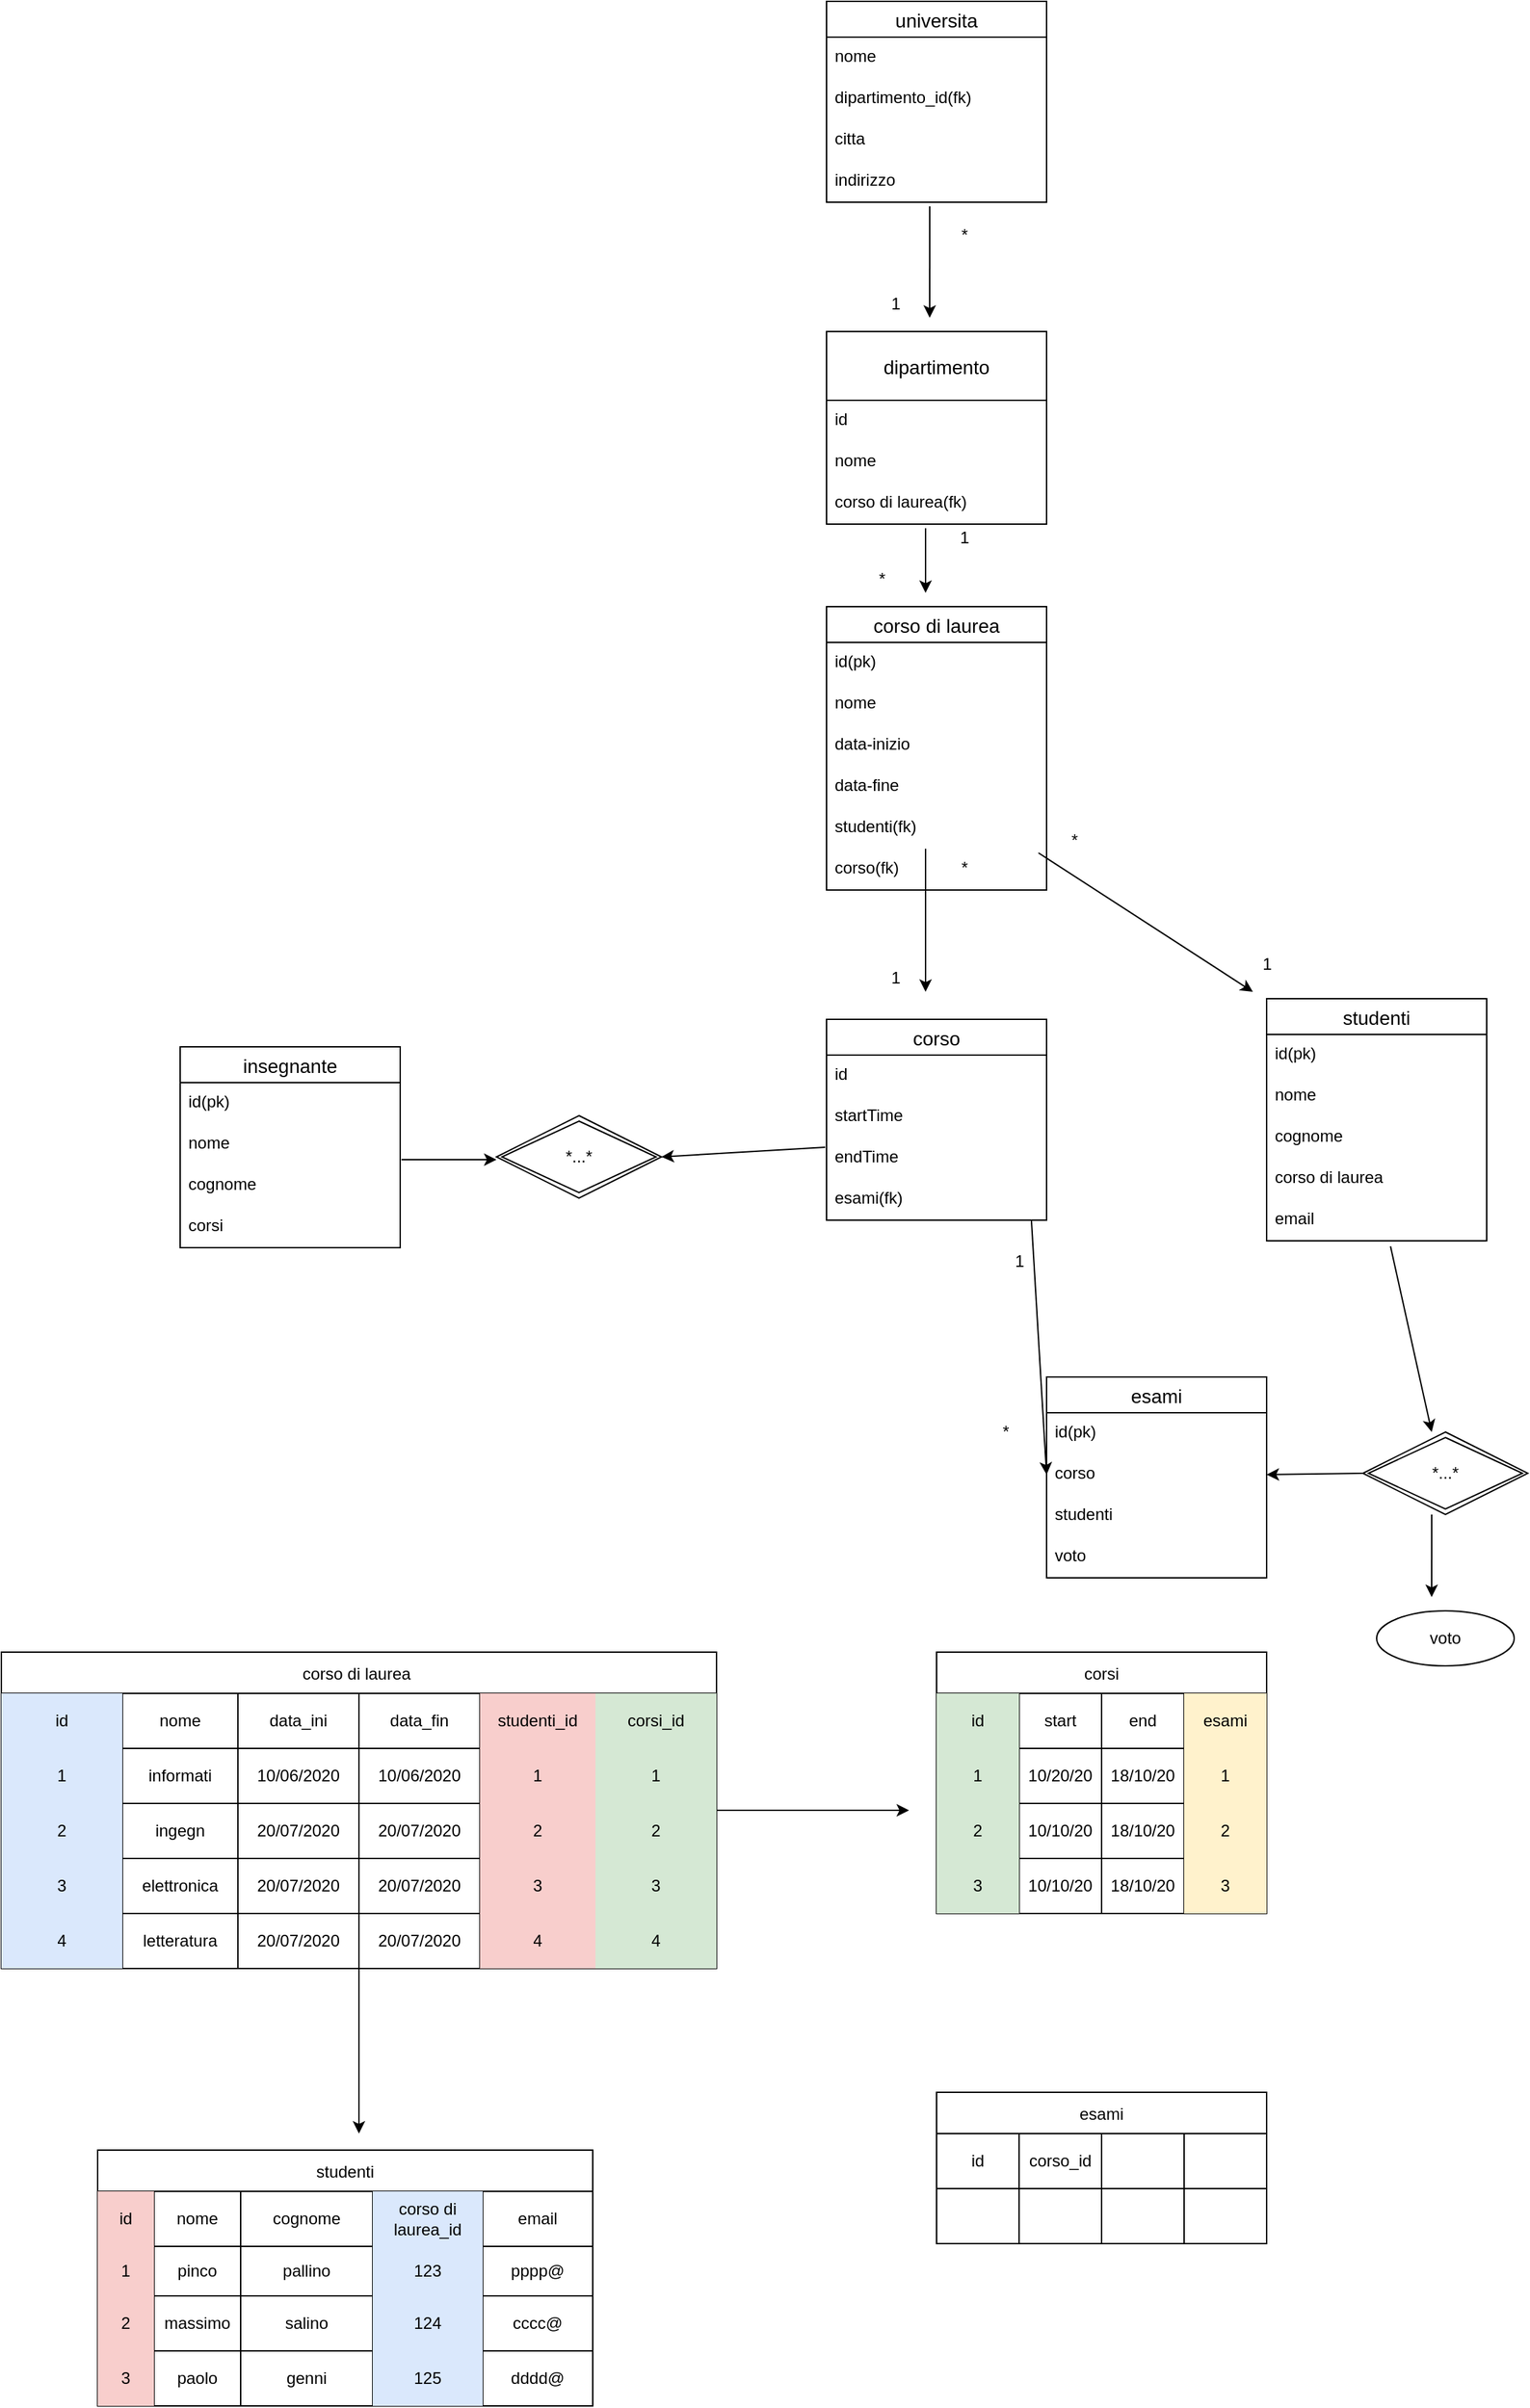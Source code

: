 <mxfile version="19.0.3" type="device"><diagram id="CYqaxF77_Xiwa9TCxhjf" name="Pagina-1"><mxGraphModel dx="2229" dy="1025" grid="1" gridSize="10" guides="1" tooltips="1" connect="1" arrows="1" fold="1" page="1" pageScale="1" pageWidth="827" pageHeight="1169" math="0" shadow="0"><root><mxCell id="0"/><mxCell id="1" parent="0"/><mxCell id="HbajMt1DkT6D75xecSu4-1" value="dipartimento" style="swimlane;fontStyle=0;childLayout=stackLayout;horizontal=1;startSize=50;horizontalStack=0;resizeParent=1;resizeParentMax=0;resizeLast=0;collapsible=1;marginBottom=0;align=center;fontSize=14;" parent="1" vertex="1"><mxGeometry x="320" y="280" width="160" height="140" as="geometry"/></mxCell><mxCell id="HbajMt1DkT6D75xecSu4-2" value="id" style="text;strokeColor=none;fillColor=none;spacingLeft=4;spacingRight=4;overflow=hidden;rotatable=0;points=[[0,0.5],[1,0.5]];portConstraint=eastwest;fontSize=12;" parent="HbajMt1DkT6D75xecSu4-1" vertex="1"><mxGeometry y="50" width="160" height="30" as="geometry"/></mxCell><mxCell id="HbajMt1DkT6D75xecSu4-3" value="nome" style="text;strokeColor=none;fillColor=none;spacingLeft=4;spacingRight=4;overflow=hidden;rotatable=0;points=[[0,0.5],[1,0.5]];portConstraint=eastwest;fontSize=12;" parent="HbajMt1DkT6D75xecSu4-1" vertex="1"><mxGeometry y="80" width="160" height="30" as="geometry"/></mxCell><mxCell id="HbajMt1DkT6D75xecSu4-4" value="corso di laurea(fk)" style="text;strokeColor=none;fillColor=none;spacingLeft=4;spacingRight=4;overflow=hidden;rotatable=0;points=[[0,0.5],[1,0.5]];portConstraint=eastwest;fontSize=12;" parent="HbajMt1DkT6D75xecSu4-1" vertex="1"><mxGeometry y="110" width="160" height="30" as="geometry"/></mxCell><mxCell id="HbajMt1DkT6D75xecSu4-5" value="corso di laurea" style="swimlane;fontStyle=0;childLayout=stackLayout;horizontal=1;startSize=26;horizontalStack=0;resizeParent=1;resizeParentMax=0;resizeLast=0;collapsible=1;marginBottom=0;align=center;fontSize=14;" parent="1" vertex="1"><mxGeometry x="320" y="480" width="160" height="206" as="geometry"/></mxCell><mxCell id="HbajMt1DkT6D75xecSu4-6" value="id(pk)" style="text;strokeColor=none;fillColor=none;spacingLeft=4;spacingRight=4;overflow=hidden;rotatable=0;points=[[0,0.5],[1,0.5]];portConstraint=eastwest;fontSize=12;" parent="HbajMt1DkT6D75xecSu4-5" vertex="1"><mxGeometry y="26" width="160" height="30" as="geometry"/></mxCell><mxCell id="HbajMt1DkT6D75xecSu4-7" value="nome" style="text;strokeColor=none;fillColor=none;spacingLeft=4;spacingRight=4;overflow=hidden;rotatable=0;points=[[0,0.5],[1,0.5]];portConstraint=eastwest;fontSize=12;" parent="HbajMt1DkT6D75xecSu4-5" vertex="1"><mxGeometry y="56" width="160" height="30" as="geometry"/></mxCell><mxCell id="HbajMt1DkT6D75xecSu4-8" value="data-inizio" style="text;strokeColor=none;fillColor=none;spacingLeft=4;spacingRight=4;overflow=hidden;rotatable=0;points=[[0,0.5],[1,0.5]];portConstraint=eastwest;fontSize=12;" parent="HbajMt1DkT6D75xecSu4-5" vertex="1"><mxGeometry y="86" width="160" height="30" as="geometry"/></mxCell><mxCell id="HbajMt1DkT6D75xecSu4-37" value="data-fine" style="text;strokeColor=none;fillColor=none;spacingLeft=4;spacingRight=4;overflow=hidden;rotatable=0;points=[[0,0.5],[1,0.5]];portConstraint=eastwest;fontSize=12;" parent="HbajMt1DkT6D75xecSu4-5" vertex="1"><mxGeometry y="116" width="160" height="30" as="geometry"/></mxCell><mxCell id="HbajMt1DkT6D75xecSu4-54" value="studenti(fk)" style="text;strokeColor=none;fillColor=none;spacingLeft=4;spacingRight=4;overflow=hidden;rotatable=0;points=[[0,0.5],[1,0.5]];portConstraint=eastwest;fontSize=12;" parent="HbajMt1DkT6D75xecSu4-5" vertex="1"><mxGeometry y="146" width="160" height="30" as="geometry"/></mxCell><mxCell id="gTvb3Mklg7Wk4M2-8D5k-51" value="corso(fk)" style="text;strokeColor=none;fillColor=none;spacingLeft=4;spacingRight=4;overflow=hidden;rotatable=0;points=[[0,0.5],[1,0.5]];portConstraint=eastwest;fontSize=12;" vertex="1" parent="HbajMt1DkT6D75xecSu4-5"><mxGeometry y="176" width="160" height="30" as="geometry"/></mxCell><mxCell id="HbajMt1DkT6D75xecSu4-9" value="corso" style="swimlane;fontStyle=0;childLayout=stackLayout;horizontal=1;startSize=26;horizontalStack=0;resizeParent=1;resizeParentMax=0;resizeLast=0;collapsible=1;marginBottom=0;align=center;fontSize=14;" parent="1" vertex="1"><mxGeometry x="320" y="780" width="160" height="146" as="geometry"/></mxCell><mxCell id="HbajMt1DkT6D75xecSu4-10" value="id" style="text;strokeColor=none;fillColor=none;spacingLeft=4;spacingRight=4;overflow=hidden;rotatable=0;points=[[0,0.5],[1,0.5]];portConstraint=eastwest;fontSize=12;" parent="HbajMt1DkT6D75xecSu4-9" vertex="1"><mxGeometry y="26" width="160" height="30" as="geometry"/></mxCell><mxCell id="HbajMt1DkT6D75xecSu4-11" value="startTime" style="text;strokeColor=none;fillColor=none;spacingLeft=4;spacingRight=4;overflow=hidden;rotatable=0;points=[[0,0.5],[1,0.5]];portConstraint=eastwest;fontSize=12;" parent="HbajMt1DkT6D75xecSu4-9" vertex="1"><mxGeometry y="56" width="160" height="30" as="geometry"/></mxCell><mxCell id="HbajMt1DkT6D75xecSu4-12" value="endTime" style="text;strokeColor=none;fillColor=none;spacingLeft=4;spacingRight=4;overflow=hidden;rotatable=0;points=[[0,0.5],[1,0.5]];portConstraint=eastwest;fontSize=12;" parent="HbajMt1DkT6D75xecSu4-9" vertex="1"><mxGeometry y="86" width="160" height="30" as="geometry"/></mxCell><mxCell id="HbajMt1DkT6D75xecSu4-41" value="esami(fk)" style="text;strokeColor=none;fillColor=none;spacingLeft=4;spacingRight=4;overflow=hidden;rotatable=0;points=[[0,0.5],[1,0.5]];portConstraint=eastwest;fontSize=12;" parent="HbajMt1DkT6D75xecSu4-9" vertex="1"><mxGeometry y="116" width="160" height="30" as="geometry"/></mxCell><mxCell id="HbajMt1DkT6D75xecSu4-13" value="studenti" style="swimlane;fontStyle=0;childLayout=stackLayout;horizontal=1;startSize=26;horizontalStack=0;resizeParent=1;resizeParentMax=0;resizeLast=0;collapsible=1;marginBottom=0;align=center;fontSize=14;" parent="1" vertex="1"><mxGeometry x="640" y="765" width="160" height="176" as="geometry"/></mxCell><mxCell id="HbajMt1DkT6D75xecSu4-14" value="id(pk)" style="text;strokeColor=none;fillColor=none;spacingLeft=4;spacingRight=4;overflow=hidden;rotatable=0;points=[[0,0.5],[1,0.5]];portConstraint=eastwest;fontSize=12;" parent="HbajMt1DkT6D75xecSu4-13" vertex="1"><mxGeometry y="26" width="160" height="30" as="geometry"/></mxCell><mxCell id="HbajMt1DkT6D75xecSu4-15" value="nome" style="text;strokeColor=none;fillColor=none;spacingLeft=4;spacingRight=4;overflow=hidden;rotatable=0;points=[[0,0.5],[1,0.5]];portConstraint=eastwest;fontSize=12;" parent="HbajMt1DkT6D75xecSu4-13" vertex="1"><mxGeometry y="56" width="160" height="30" as="geometry"/></mxCell><mxCell id="HbajMt1DkT6D75xecSu4-16" value="cognome" style="text;strokeColor=none;fillColor=none;spacingLeft=4;spacingRight=4;overflow=hidden;rotatable=0;points=[[0,0.5],[1,0.5]];portConstraint=eastwest;fontSize=12;" parent="HbajMt1DkT6D75xecSu4-13" vertex="1"><mxGeometry y="86" width="160" height="30" as="geometry"/></mxCell><mxCell id="HbajMt1DkT6D75xecSu4-21" value="corso di laurea" style="text;strokeColor=none;fillColor=none;spacingLeft=4;spacingRight=4;overflow=hidden;rotatable=0;points=[[0,0.5],[1,0.5]];portConstraint=eastwest;fontSize=12;" parent="HbajMt1DkT6D75xecSu4-13" vertex="1"><mxGeometry y="116" width="160" height="30" as="geometry"/></mxCell><mxCell id="HbajMt1DkT6D75xecSu4-42" value="email" style="text;strokeColor=none;fillColor=none;spacingLeft=4;spacingRight=4;overflow=hidden;rotatable=0;points=[[0,0.5],[1,0.5]];portConstraint=eastwest;fontSize=12;" parent="HbajMt1DkT6D75xecSu4-13" vertex="1"><mxGeometry y="146" width="160" height="30" as="geometry"/></mxCell><mxCell id="HbajMt1DkT6D75xecSu4-17" value="insegnante" style="swimlane;fontStyle=0;childLayout=stackLayout;horizontal=1;startSize=26;horizontalStack=0;resizeParent=1;resizeParentMax=0;resizeLast=0;collapsible=1;marginBottom=0;align=center;fontSize=14;" parent="1" vertex="1"><mxGeometry x="-150" y="800" width="160" height="146" as="geometry"/></mxCell><mxCell id="HbajMt1DkT6D75xecSu4-18" value="id(pk)" style="text;strokeColor=none;fillColor=none;spacingLeft=4;spacingRight=4;overflow=hidden;rotatable=0;points=[[0,0.5],[1,0.5]];portConstraint=eastwest;fontSize=12;" parent="HbajMt1DkT6D75xecSu4-17" vertex="1"><mxGeometry y="26" width="160" height="30" as="geometry"/></mxCell><mxCell id="HbajMt1DkT6D75xecSu4-19" value="nome" style="text;strokeColor=none;fillColor=none;spacingLeft=4;spacingRight=4;overflow=hidden;rotatable=0;points=[[0,0.5],[1,0.5]];portConstraint=eastwest;fontSize=12;" parent="HbajMt1DkT6D75xecSu4-17" vertex="1"><mxGeometry y="56" width="160" height="30" as="geometry"/></mxCell><mxCell id="HbajMt1DkT6D75xecSu4-23" value="cognome" style="text;strokeColor=none;fillColor=none;spacingLeft=4;spacingRight=4;overflow=hidden;rotatable=0;points=[[0,0.5],[1,0.5]];portConstraint=eastwest;fontSize=12;" parent="HbajMt1DkT6D75xecSu4-17" vertex="1"><mxGeometry y="86" width="160" height="30" as="geometry"/></mxCell><mxCell id="HbajMt1DkT6D75xecSu4-24" value="corsi" style="text;strokeColor=none;fillColor=none;spacingLeft=4;spacingRight=4;overflow=hidden;rotatable=0;points=[[0,0.5],[1,0.5]];portConstraint=eastwest;fontSize=12;" parent="HbajMt1DkT6D75xecSu4-17" vertex="1"><mxGeometry y="116" width="160" height="30" as="geometry"/></mxCell><mxCell id="HbajMt1DkT6D75xecSu4-25" value="universita" style="swimlane;fontStyle=0;childLayout=stackLayout;horizontal=1;startSize=26;horizontalStack=0;resizeParent=1;resizeParentMax=0;resizeLast=0;collapsible=1;marginBottom=0;align=center;fontSize=14;" parent="1" vertex="1"><mxGeometry x="320" y="40" width="160" height="146" as="geometry"/></mxCell><mxCell id="HbajMt1DkT6D75xecSu4-26" value="nome" style="text;strokeColor=none;fillColor=none;spacingLeft=4;spacingRight=4;overflow=hidden;rotatable=0;points=[[0,0.5],[1,0.5]];portConstraint=eastwest;fontSize=12;" parent="HbajMt1DkT6D75xecSu4-25" vertex="1"><mxGeometry y="26" width="160" height="30" as="geometry"/></mxCell><mxCell id="HbajMt1DkT6D75xecSu4-27" value="dipartimento_id(fk)" style="text;strokeColor=none;fillColor=none;spacingLeft=4;spacingRight=4;overflow=hidden;rotatable=0;points=[[0,0.5],[1,0.5]];portConstraint=eastwest;fontSize=12;" parent="HbajMt1DkT6D75xecSu4-25" vertex="1"><mxGeometry y="56" width="160" height="30" as="geometry"/></mxCell><mxCell id="HbajMt1DkT6D75xecSu4-28" value="citta" style="text;strokeColor=none;fillColor=none;spacingLeft=4;spacingRight=4;overflow=hidden;rotatable=0;points=[[0,0.5],[1,0.5]];portConstraint=eastwest;fontSize=12;" parent="HbajMt1DkT6D75xecSu4-25" vertex="1"><mxGeometry y="86" width="160" height="30" as="geometry"/></mxCell><mxCell id="HbajMt1DkT6D75xecSu4-29" value="indirizzo" style="text;strokeColor=none;fillColor=none;spacingLeft=4;spacingRight=4;overflow=hidden;rotatable=0;points=[[0,0.5],[1,0.5]];portConstraint=eastwest;fontSize=12;" parent="HbajMt1DkT6D75xecSu4-25" vertex="1"><mxGeometry y="116" width="160" height="30" as="geometry"/></mxCell><mxCell id="HbajMt1DkT6D75xecSu4-32" value="" style="endArrow=classic;html=1;rounded=0;exitX=0.469;exitY=1.1;exitDx=0;exitDy=0;exitPerimeter=0;" parent="1" source="HbajMt1DkT6D75xecSu4-29" edge="1"><mxGeometry width="50" height="50" relative="1" as="geometry"><mxPoint x="390" y="550" as="sourcePoint"/><mxPoint x="395" y="270" as="targetPoint"/></mxGeometry></mxCell><mxCell id="HbajMt1DkT6D75xecSu4-33" value="*" style="text;html=1;align=center;verticalAlign=middle;resizable=0;points=[];autosize=1;strokeColor=none;fillColor=none;" parent="1" vertex="1"><mxGeometry x="410" y="200" width="20" height="20" as="geometry"/></mxCell><mxCell id="HbajMt1DkT6D75xecSu4-34" value="1" style="text;html=1;align=center;verticalAlign=middle;resizable=0;points=[];autosize=1;strokeColor=none;fillColor=none;" parent="1" vertex="1"><mxGeometry x="360" y="250" width="20" height="20" as="geometry"/></mxCell><mxCell id="HbajMt1DkT6D75xecSu4-35" value="" style="endArrow=classic;html=1;rounded=0;exitX=0.45;exitY=1.1;exitDx=0;exitDy=0;exitPerimeter=0;" parent="1" source="HbajMt1DkT6D75xecSu4-4" edge="1"><mxGeometry width="50" height="50" relative="1" as="geometry"><mxPoint x="390" y="550" as="sourcePoint"/><mxPoint x="392" y="470" as="targetPoint"/></mxGeometry></mxCell><mxCell id="HbajMt1DkT6D75xecSu4-43" value="esami" style="swimlane;fontStyle=0;childLayout=stackLayout;horizontal=1;startSize=26;horizontalStack=0;resizeParent=1;resizeParentMax=0;resizeLast=0;collapsible=1;marginBottom=0;align=center;fontSize=14;" parent="1" vertex="1"><mxGeometry x="480" y="1040" width="160" height="146" as="geometry"/></mxCell><mxCell id="HbajMt1DkT6D75xecSu4-44" value="id(pk)" style="text;strokeColor=none;fillColor=none;spacingLeft=4;spacingRight=4;overflow=hidden;rotatable=0;points=[[0,0.5],[1,0.5]];portConstraint=eastwest;fontSize=12;" parent="HbajMt1DkT6D75xecSu4-43" vertex="1"><mxGeometry y="26" width="160" height="30" as="geometry"/></mxCell><mxCell id="HbajMt1DkT6D75xecSu4-46" value="corso" style="text;strokeColor=none;fillColor=none;spacingLeft=4;spacingRight=4;overflow=hidden;rotatable=0;points=[[0,0.5],[1,0.5]];portConstraint=eastwest;fontSize=12;" parent="HbajMt1DkT6D75xecSu4-43" vertex="1"><mxGeometry y="56" width="160" height="30" as="geometry"/></mxCell><mxCell id="HbajMt1DkT6D75xecSu4-57" value="studenti" style="text;strokeColor=none;fillColor=none;spacingLeft=4;spacingRight=4;overflow=hidden;rotatable=0;points=[[0,0.5],[1,0.5]];portConstraint=eastwest;fontSize=12;" parent="HbajMt1DkT6D75xecSu4-43" vertex="1"><mxGeometry y="86" width="160" height="30" as="geometry"/></mxCell><mxCell id="HbajMt1DkT6D75xecSu4-58" value="voto" style="text;strokeColor=none;fillColor=none;spacingLeft=4;spacingRight=4;overflow=hidden;rotatable=0;points=[[0,0.5],[1,0.5]];portConstraint=eastwest;fontSize=12;" parent="HbajMt1DkT6D75xecSu4-43" vertex="1"><mxGeometry y="116" width="160" height="30" as="geometry"/></mxCell><mxCell id="HbajMt1DkT6D75xecSu4-61" value="1" style="text;html=1;align=center;verticalAlign=middle;resizable=0;points=[];autosize=1;strokeColor=none;fillColor=none;" parent="1" vertex="1"><mxGeometry x="410" y="420" width="20" height="20" as="geometry"/></mxCell><mxCell id="HbajMt1DkT6D75xecSu4-62" value="*" style="text;html=1;align=center;verticalAlign=middle;resizable=0;points=[];autosize=1;strokeColor=none;fillColor=none;" parent="1" vertex="1"><mxGeometry x="350" y="450" width="20" height="20" as="geometry"/></mxCell><mxCell id="HbajMt1DkT6D75xecSu4-70" value="*...*" style="shape=rhombus;double=1;perimeter=rhombusPerimeter;whiteSpace=wrap;html=1;align=center;" parent="1" vertex="1"><mxGeometry x="80" y="850" width="120" height="60" as="geometry"/></mxCell><mxCell id="HbajMt1DkT6D75xecSu4-71" value="" style="endArrow=classic;html=1;rounded=0;exitX=-0.006;exitY=0.233;exitDx=0;exitDy=0;entryX=1;entryY=0.5;entryDx=0;entryDy=0;exitPerimeter=0;" parent="1" source="HbajMt1DkT6D75xecSu4-12" target="HbajMt1DkT6D75xecSu4-70" edge="1"><mxGeometry width="50" height="50" relative="1" as="geometry"><mxPoint x="420" y="920" as="sourcePoint"/><mxPoint x="470" y="870" as="targetPoint"/></mxGeometry></mxCell><mxCell id="HbajMt1DkT6D75xecSu4-72" value="" style="endArrow=classic;html=1;rounded=0;exitX=1.006;exitY=0.867;exitDx=0;exitDy=0;exitPerimeter=0;" parent="1" source="HbajMt1DkT6D75xecSu4-19" edge="1"><mxGeometry width="50" height="50" relative="1" as="geometry"><mxPoint x="420" y="920" as="sourcePoint"/><mxPoint x="80" y="882" as="targetPoint"/></mxGeometry></mxCell><mxCell id="HbajMt1DkT6D75xecSu4-73" value="" style="endArrow=classic;html=1;rounded=0;exitX=0.931;exitY=1;exitDx=0;exitDy=0;exitPerimeter=0;entryX=0;entryY=0.5;entryDx=0;entryDy=0;" parent="1" source="HbajMt1DkT6D75xecSu4-41" target="HbajMt1DkT6D75xecSu4-46" edge="1"><mxGeometry width="50" height="50" relative="1" as="geometry"><mxPoint x="420" y="920" as="sourcePoint"/><mxPoint x="470" y="1030" as="targetPoint"/></mxGeometry></mxCell><mxCell id="HbajMt1DkT6D75xecSu4-75" value="1" style="text;html=1;align=center;verticalAlign=middle;resizable=0;points=[];autosize=1;strokeColor=none;fillColor=none;" parent="1" vertex="1"><mxGeometry x="450" y="946" width="20" height="20" as="geometry"/></mxCell><mxCell id="HbajMt1DkT6D75xecSu4-76" value="*" style="text;html=1;align=center;verticalAlign=middle;resizable=0;points=[];autosize=1;strokeColor=none;fillColor=none;" parent="1" vertex="1"><mxGeometry x="440" y="1070" width="20" height="20" as="geometry"/></mxCell><mxCell id="HbajMt1DkT6D75xecSu4-84" value="*...*" style="shape=rhombus;double=1;perimeter=rhombusPerimeter;whiteSpace=wrap;html=1;align=center;" parent="1" vertex="1"><mxGeometry x="710" y="1080" width="120" height="60" as="geometry"/></mxCell><mxCell id="HbajMt1DkT6D75xecSu4-86" value="" style="endArrow=classic;html=1;rounded=0;entryX=0.417;entryY=0;entryDx=0;entryDy=0;entryPerimeter=0;exitX=0.563;exitY=1.133;exitDx=0;exitDy=0;exitPerimeter=0;" parent="1" source="HbajMt1DkT6D75xecSu4-42" target="HbajMt1DkT6D75xecSu4-84" edge="1"><mxGeometry width="50" height="50" relative="1" as="geometry"><mxPoint x="760" y="1000" as="sourcePoint"/><mxPoint x="470" y="870" as="targetPoint"/></mxGeometry></mxCell><mxCell id="HbajMt1DkT6D75xecSu4-87" value="" style="endArrow=classic;html=1;rounded=0;exitX=0;exitY=0.5;exitDx=0;exitDy=0;entryX=1;entryY=0.5;entryDx=0;entryDy=0;" parent="1" source="HbajMt1DkT6D75xecSu4-84" target="HbajMt1DkT6D75xecSu4-46" edge="1"><mxGeometry width="50" height="50" relative="1" as="geometry"><mxPoint x="420" y="920" as="sourcePoint"/><mxPoint x="470" y="870" as="targetPoint"/></mxGeometry></mxCell><mxCell id="HbajMt1DkT6D75xecSu4-88" value="voto" style="ellipse;whiteSpace=wrap;html=1;align=center;" parent="1" vertex="1"><mxGeometry x="720" y="1210" width="100" height="40" as="geometry"/></mxCell><mxCell id="HbajMt1DkT6D75xecSu4-89" value="" style="endArrow=classic;html=1;rounded=0;exitX=0.417;exitY=1;exitDx=0;exitDy=0;exitPerimeter=0;" parent="1" source="HbajMt1DkT6D75xecSu4-84" edge="1"><mxGeometry width="50" height="50" relative="1" as="geometry"><mxPoint x="420" y="920" as="sourcePoint"/><mxPoint x="760" y="1200" as="targetPoint"/></mxGeometry></mxCell><mxCell id="HbajMt1DkT6D75xecSu4-214" style="edgeStyle=orthogonalEdgeStyle;rounded=0;orthogonalLoop=1;jettySize=auto;html=1;" parent="1" source="HbajMt1DkT6D75xecSu4-119" edge="1"><mxGeometry relative="1" as="geometry"><mxPoint x="-20" y="1590" as="targetPoint"/></mxGeometry></mxCell><mxCell id="gTvb3Mklg7Wk4M2-8D5k-76" style="edgeStyle=orthogonalEdgeStyle;rounded=0;orthogonalLoop=1;jettySize=auto;html=1;exitX=1;exitY=0.5;exitDx=0;exitDy=0;" edge="1" parent="1" source="HbajMt1DkT6D75xecSu4-119"><mxGeometry relative="1" as="geometry"><mxPoint x="380" y="1355" as="targetPoint"/></mxGeometry></mxCell><mxCell id="HbajMt1DkT6D75xecSu4-119" value="corso di laurea " style="shape=table;startSize=30;container=1;collapsible=0;childLayout=tableLayout;" parent="1" vertex="1"><mxGeometry x="-280" y="1240" width="520" height="230" as="geometry"/></mxCell><mxCell id="HbajMt1DkT6D75xecSu4-120" value="" style="shape=tableRow;horizontal=0;startSize=0;swimlaneHead=0;swimlaneBody=0;top=0;left=0;bottom=0;right=0;collapsible=0;dropTarget=0;fillColor=none;points=[[0,0.5],[1,0.5]];portConstraint=eastwest;" parent="HbajMt1DkT6D75xecSu4-119" vertex="1"><mxGeometry y="30" width="520" height="40" as="geometry"/></mxCell><mxCell id="HbajMt1DkT6D75xecSu4-121" value="id" style="shape=partialRectangle;html=1;whiteSpace=wrap;connectable=0;overflow=hidden;fillColor=#dae8fc;top=0;left=0;bottom=0;right=0;pointerEvents=1;strokeColor=#6c8ebf;" parent="HbajMt1DkT6D75xecSu4-120" vertex="1"><mxGeometry width="88" height="40" as="geometry"><mxRectangle width="88" height="40" as="alternateBounds"/></mxGeometry></mxCell><mxCell id="HbajMt1DkT6D75xecSu4-122" value="nome" style="shape=partialRectangle;html=1;whiteSpace=wrap;connectable=0;overflow=hidden;fillColor=none;top=0;left=0;bottom=0;right=0;pointerEvents=1;" parent="HbajMt1DkT6D75xecSu4-120" vertex="1"><mxGeometry x="88" width="84" height="40" as="geometry"><mxRectangle width="84" height="40" as="alternateBounds"/></mxGeometry></mxCell><mxCell id="HbajMt1DkT6D75xecSu4-123" value="data_ini" style="shape=partialRectangle;html=1;whiteSpace=wrap;connectable=0;overflow=hidden;fillColor=none;top=0;left=0;bottom=0;right=0;pointerEvents=1;" parent="HbajMt1DkT6D75xecSu4-120" vertex="1"><mxGeometry x="172" width="88" height="40" as="geometry"><mxRectangle width="88" height="40" as="alternateBounds"/></mxGeometry></mxCell><mxCell id="HbajMt1DkT6D75xecSu4-124" value="data_fin" style="shape=partialRectangle;html=1;whiteSpace=wrap;connectable=0;overflow=hidden;fillColor=none;top=0;left=0;bottom=0;right=0;pointerEvents=1;" parent="HbajMt1DkT6D75xecSu4-120" vertex="1"><mxGeometry x="260" width="88" height="40" as="geometry"><mxRectangle width="88" height="40" as="alternateBounds"/></mxGeometry></mxCell><mxCell id="HbajMt1DkT6D75xecSu4-125" value="studenti_id" style="shape=partialRectangle;html=1;whiteSpace=wrap;connectable=0;overflow=hidden;fillColor=#f8cecc;top=0;left=0;bottom=0;right=0;pointerEvents=1;strokeColor=#b85450;" parent="HbajMt1DkT6D75xecSu4-120" vertex="1"><mxGeometry x="348" width="84" height="40" as="geometry"><mxRectangle width="84" height="40" as="alternateBounds"/></mxGeometry></mxCell><mxCell id="HbajMt1DkT6D75xecSu4-126" value="corsi_id" style="shape=partialRectangle;html=1;whiteSpace=wrap;connectable=0;overflow=hidden;fillColor=#d5e8d4;top=0;left=0;bottom=0;right=0;pointerEvents=1;strokeColor=#82b366;" parent="HbajMt1DkT6D75xecSu4-120" vertex="1"><mxGeometry x="432" width="88" height="40" as="geometry"><mxRectangle width="88" height="40" as="alternateBounds"/></mxGeometry></mxCell><mxCell id="HbajMt1DkT6D75xecSu4-127" value="" style="shape=tableRow;horizontal=0;startSize=0;swimlaneHead=0;swimlaneBody=0;top=0;left=0;bottom=0;right=0;collapsible=0;dropTarget=0;fillColor=none;points=[[0,0.5],[1,0.5]];portConstraint=eastwest;" parent="HbajMt1DkT6D75xecSu4-119" vertex="1"><mxGeometry y="70" width="520" height="40" as="geometry"/></mxCell><mxCell id="HbajMt1DkT6D75xecSu4-128" value="1" style="shape=partialRectangle;html=1;whiteSpace=wrap;connectable=0;overflow=hidden;fillColor=#dae8fc;top=0;left=0;bottom=0;right=0;pointerEvents=1;strokeColor=#6c8ebf;" parent="HbajMt1DkT6D75xecSu4-127" vertex="1"><mxGeometry width="88" height="40" as="geometry"><mxRectangle width="88" height="40" as="alternateBounds"/></mxGeometry></mxCell><mxCell id="HbajMt1DkT6D75xecSu4-129" value="informati" style="shape=partialRectangle;html=1;whiteSpace=wrap;connectable=0;overflow=hidden;fillColor=none;top=0;left=0;bottom=0;right=0;pointerEvents=1;" parent="HbajMt1DkT6D75xecSu4-127" vertex="1"><mxGeometry x="88" width="84" height="40" as="geometry"><mxRectangle width="84" height="40" as="alternateBounds"/></mxGeometry></mxCell><mxCell id="HbajMt1DkT6D75xecSu4-130" value="10/06/2020" style="shape=partialRectangle;html=1;whiteSpace=wrap;connectable=0;overflow=hidden;fillColor=none;top=0;left=0;bottom=0;right=0;pointerEvents=1;" parent="HbajMt1DkT6D75xecSu4-127" vertex="1"><mxGeometry x="172" width="88" height="40" as="geometry"><mxRectangle width="88" height="40" as="alternateBounds"/></mxGeometry></mxCell><mxCell id="HbajMt1DkT6D75xecSu4-131" value="&lt;span style=&quot;&quot;&gt;10/06/2020&lt;/span&gt;" style="shape=partialRectangle;html=1;whiteSpace=wrap;connectable=0;overflow=hidden;fillColor=none;top=0;left=0;bottom=0;right=0;pointerEvents=1;" parent="HbajMt1DkT6D75xecSu4-127" vertex="1"><mxGeometry x="260" width="88" height="40" as="geometry"><mxRectangle width="88" height="40" as="alternateBounds"/></mxGeometry></mxCell><mxCell id="HbajMt1DkT6D75xecSu4-132" value="1" style="shape=partialRectangle;html=1;whiteSpace=wrap;connectable=0;overflow=hidden;fillColor=#f8cecc;top=0;left=0;bottom=0;right=0;pointerEvents=1;strokeColor=#b85450;" parent="HbajMt1DkT6D75xecSu4-127" vertex="1"><mxGeometry x="348" width="84" height="40" as="geometry"><mxRectangle width="84" height="40" as="alternateBounds"/></mxGeometry></mxCell><mxCell id="HbajMt1DkT6D75xecSu4-133" value="1" style="shape=partialRectangle;html=1;whiteSpace=wrap;connectable=0;overflow=hidden;fillColor=#d5e8d4;top=0;left=0;bottom=0;right=0;pointerEvents=1;strokeColor=#82b366;" parent="HbajMt1DkT6D75xecSu4-127" vertex="1"><mxGeometry x="432" width="88" height="40" as="geometry"><mxRectangle width="88" height="40" as="alternateBounds"/></mxGeometry></mxCell><mxCell id="HbajMt1DkT6D75xecSu4-134" value="" style="shape=tableRow;horizontal=0;startSize=0;swimlaneHead=0;swimlaneBody=0;top=0;left=0;bottom=0;right=0;collapsible=0;dropTarget=0;fillColor=none;points=[[0,0.5],[1,0.5]];portConstraint=eastwest;" parent="HbajMt1DkT6D75xecSu4-119" vertex="1"><mxGeometry y="110" width="520" height="40" as="geometry"/></mxCell><mxCell id="HbajMt1DkT6D75xecSu4-135" value="2" style="shape=partialRectangle;html=1;whiteSpace=wrap;connectable=0;overflow=hidden;fillColor=#dae8fc;top=0;left=0;bottom=0;right=0;pointerEvents=1;strokeColor=#6c8ebf;" parent="HbajMt1DkT6D75xecSu4-134" vertex="1"><mxGeometry width="88" height="40" as="geometry"><mxRectangle width="88" height="40" as="alternateBounds"/></mxGeometry></mxCell><mxCell id="HbajMt1DkT6D75xecSu4-136" value="ingegn" style="shape=partialRectangle;html=1;whiteSpace=wrap;connectable=0;overflow=hidden;fillColor=none;top=0;left=0;bottom=0;right=0;pointerEvents=1;" parent="HbajMt1DkT6D75xecSu4-134" vertex="1"><mxGeometry x="88" width="84" height="40" as="geometry"><mxRectangle width="84" height="40" as="alternateBounds"/></mxGeometry></mxCell><mxCell id="HbajMt1DkT6D75xecSu4-137" value="20/07/2020" style="shape=partialRectangle;html=1;whiteSpace=wrap;connectable=0;overflow=hidden;fillColor=none;top=0;left=0;bottom=0;right=0;pointerEvents=1;" parent="HbajMt1DkT6D75xecSu4-134" vertex="1"><mxGeometry x="172" width="88" height="40" as="geometry"><mxRectangle width="88" height="40" as="alternateBounds"/></mxGeometry></mxCell><mxCell id="HbajMt1DkT6D75xecSu4-138" value="&lt;span style=&quot;&quot;&gt;20/07/2020&lt;/span&gt;" style="shape=partialRectangle;html=1;whiteSpace=wrap;connectable=0;overflow=hidden;fillColor=none;top=0;left=0;bottom=0;right=0;pointerEvents=1;" parent="HbajMt1DkT6D75xecSu4-134" vertex="1"><mxGeometry x="260" width="88" height="40" as="geometry"><mxRectangle width="88" height="40" as="alternateBounds"/></mxGeometry></mxCell><mxCell id="HbajMt1DkT6D75xecSu4-139" value="2" style="shape=partialRectangle;html=1;whiteSpace=wrap;connectable=0;overflow=hidden;fillColor=#f8cecc;top=0;left=0;bottom=0;right=0;pointerEvents=1;strokeColor=#b85450;" parent="HbajMt1DkT6D75xecSu4-134" vertex="1"><mxGeometry x="348" width="84" height="40" as="geometry"><mxRectangle width="84" height="40" as="alternateBounds"/></mxGeometry></mxCell><mxCell id="HbajMt1DkT6D75xecSu4-140" value="2" style="shape=partialRectangle;html=1;whiteSpace=wrap;connectable=0;overflow=hidden;fillColor=#d5e8d4;top=0;left=0;bottom=0;right=0;pointerEvents=1;strokeColor=#82b366;" parent="HbajMt1DkT6D75xecSu4-134" vertex="1"><mxGeometry x="432" width="88" height="40" as="geometry"><mxRectangle width="88" height="40" as="alternateBounds"/></mxGeometry></mxCell><mxCell id="HbajMt1DkT6D75xecSu4-141" value="" style="shape=tableRow;horizontal=0;startSize=0;swimlaneHead=0;swimlaneBody=0;top=0;left=0;bottom=0;right=0;collapsible=0;dropTarget=0;fillColor=none;points=[[0,0.5],[1,0.5]];portConstraint=eastwest;" parent="HbajMt1DkT6D75xecSu4-119" vertex="1"><mxGeometry y="150" width="520" height="40" as="geometry"/></mxCell><mxCell id="HbajMt1DkT6D75xecSu4-142" value="3" style="shape=partialRectangle;html=1;whiteSpace=wrap;connectable=0;overflow=hidden;fillColor=#dae8fc;top=0;left=0;bottom=0;right=0;pointerEvents=1;strokeColor=#6c8ebf;" parent="HbajMt1DkT6D75xecSu4-141" vertex="1"><mxGeometry width="88" height="40" as="geometry"><mxRectangle width="88" height="40" as="alternateBounds"/></mxGeometry></mxCell><mxCell id="HbajMt1DkT6D75xecSu4-143" value="elettronica" style="shape=partialRectangle;html=1;whiteSpace=wrap;connectable=0;overflow=hidden;fillColor=none;top=0;left=0;bottom=0;right=0;pointerEvents=1;" parent="HbajMt1DkT6D75xecSu4-141" vertex="1"><mxGeometry x="88" width="84" height="40" as="geometry"><mxRectangle width="84" height="40" as="alternateBounds"/></mxGeometry></mxCell><mxCell id="HbajMt1DkT6D75xecSu4-144" value="20/07/2020" style="shape=partialRectangle;html=1;whiteSpace=wrap;connectable=0;overflow=hidden;fillColor=none;top=0;left=0;bottom=0;right=0;pointerEvents=1;" parent="HbajMt1DkT6D75xecSu4-141" vertex="1"><mxGeometry x="172" width="88" height="40" as="geometry"><mxRectangle width="88" height="40" as="alternateBounds"/></mxGeometry></mxCell><mxCell id="HbajMt1DkT6D75xecSu4-145" value="&lt;span style=&quot;&quot;&gt;20/07/2020&lt;/span&gt;" style="shape=partialRectangle;html=1;whiteSpace=wrap;connectable=0;overflow=hidden;fillColor=none;top=0;left=0;bottom=0;right=0;pointerEvents=1;" parent="HbajMt1DkT6D75xecSu4-141" vertex="1"><mxGeometry x="260" width="88" height="40" as="geometry"><mxRectangle width="88" height="40" as="alternateBounds"/></mxGeometry></mxCell><mxCell id="HbajMt1DkT6D75xecSu4-146" value="3" style="shape=partialRectangle;html=1;whiteSpace=wrap;connectable=0;overflow=hidden;fillColor=#f8cecc;top=0;left=0;bottom=0;right=0;pointerEvents=1;strokeColor=#b85450;" parent="HbajMt1DkT6D75xecSu4-141" vertex="1"><mxGeometry x="348" width="84" height="40" as="geometry"><mxRectangle width="84" height="40" as="alternateBounds"/></mxGeometry></mxCell><mxCell id="HbajMt1DkT6D75xecSu4-147" value="3" style="shape=partialRectangle;html=1;whiteSpace=wrap;connectable=0;overflow=hidden;fillColor=#d5e8d4;top=0;left=0;bottom=0;right=0;pointerEvents=1;strokeColor=#82b366;" parent="HbajMt1DkT6D75xecSu4-141" vertex="1"><mxGeometry x="432" width="88" height="40" as="geometry"><mxRectangle width="88" height="40" as="alternateBounds"/></mxGeometry></mxCell><mxCell id="HbajMt1DkT6D75xecSu4-148" value="" style="shape=tableRow;horizontal=0;startSize=0;swimlaneHead=0;swimlaneBody=0;top=0;left=0;bottom=0;right=0;collapsible=0;dropTarget=0;fillColor=none;points=[[0,0.5],[1,0.5]];portConstraint=eastwest;" parent="HbajMt1DkT6D75xecSu4-119" vertex="1"><mxGeometry y="190" width="520" height="40" as="geometry"/></mxCell><mxCell id="HbajMt1DkT6D75xecSu4-149" value="4" style="shape=partialRectangle;html=1;whiteSpace=wrap;connectable=0;overflow=hidden;fillColor=#dae8fc;top=0;left=0;bottom=0;right=0;pointerEvents=1;strokeColor=#6c8ebf;" parent="HbajMt1DkT6D75xecSu4-148" vertex="1"><mxGeometry width="88" height="40" as="geometry"><mxRectangle width="88" height="40" as="alternateBounds"/></mxGeometry></mxCell><mxCell id="HbajMt1DkT6D75xecSu4-150" value="letteratura" style="shape=partialRectangle;html=1;whiteSpace=wrap;connectable=0;overflow=hidden;fillColor=none;top=0;left=0;bottom=0;right=0;pointerEvents=1;" parent="HbajMt1DkT6D75xecSu4-148" vertex="1"><mxGeometry x="88" width="84" height="40" as="geometry"><mxRectangle width="84" height="40" as="alternateBounds"/></mxGeometry></mxCell><mxCell id="HbajMt1DkT6D75xecSu4-151" value="&lt;span style=&quot;&quot;&gt;20/07/2020&lt;/span&gt;" style="shape=partialRectangle;html=1;whiteSpace=wrap;connectable=0;overflow=hidden;fillColor=none;top=0;left=0;bottom=0;right=0;pointerEvents=1;" parent="HbajMt1DkT6D75xecSu4-148" vertex="1"><mxGeometry x="172" width="88" height="40" as="geometry"><mxRectangle width="88" height="40" as="alternateBounds"/></mxGeometry></mxCell><mxCell id="HbajMt1DkT6D75xecSu4-152" value="&lt;span style=&quot;&quot;&gt;20/07/2020&lt;/span&gt;" style="shape=partialRectangle;html=1;whiteSpace=wrap;connectable=0;overflow=hidden;fillColor=none;top=0;left=0;bottom=0;right=0;pointerEvents=1;" parent="HbajMt1DkT6D75xecSu4-148" vertex="1"><mxGeometry x="260" width="88" height="40" as="geometry"><mxRectangle width="88" height="40" as="alternateBounds"/></mxGeometry></mxCell><mxCell id="HbajMt1DkT6D75xecSu4-153" value="4" style="shape=partialRectangle;html=1;whiteSpace=wrap;connectable=0;overflow=hidden;fillColor=#f8cecc;top=0;left=0;bottom=0;right=0;pointerEvents=1;strokeColor=#b85450;" parent="HbajMt1DkT6D75xecSu4-148" vertex="1"><mxGeometry x="348" width="84" height="40" as="geometry"><mxRectangle width="84" height="40" as="alternateBounds"/></mxGeometry></mxCell><mxCell id="HbajMt1DkT6D75xecSu4-154" value="4" style="shape=partialRectangle;html=1;whiteSpace=wrap;connectable=0;overflow=hidden;fillColor=#d5e8d4;top=0;left=0;bottom=0;right=0;pointerEvents=1;strokeColor=#82b366;" parent="HbajMt1DkT6D75xecSu4-148" vertex="1"><mxGeometry x="432" width="88" height="40" as="geometry"><mxRectangle width="88" height="40" as="alternateBounds"/></mxGeometry></mxCell><mxCell id="HbajMt1DkT6D75xecSu4-189" value="studenti" style="shape=table;startSize=30;container=1;collapsible=0;childLayout=tableLayout;" parent="1" vertex="1"><mxGeometry x="-210" y="1602" width="360" height="186" as="geometry"/></mxCell><mxCell id="HbajMt1DkT6D75xecSu4-190" value="" style="shape=tableRow;horizontal=0;startSize=0;swimlaneHead=0;swimlaneBody=0;top=0;left=0;bottom=0;right=0;collapsible=0;dropTarget=0;fillColor=none;points=[[0,0.5],[1,0.5]];portConstraint=eastwest;" parent="HbajMt1DkT6D75xecSu4-189" vertex="1"><mxGeometry y="30" width="360" height="40" as="geometry"/></mxCell><mxCell id="HbajMt1DkT6D75xecSu4-191" value="id" style="shape=partialRectangle;html=1;whiteSpace=wrap;connectable=0;overflow=hidden;fillColor=#f8cecc;top=0;left=0;bottom=0;right=0;pointerEvents=1;strokeColor=#b85450;" parent="HbajMt1DkT6D75xecSu4-190" vertex="1"><mxGeometry width="41" height="40" as="geometry"><mxRectangle width="41" height="40" as="alternateBounds"/></mxGeometry></mxCell><mxCell id="HbajMt1DkT6D75xecSu4-192" value="nome" style="shape=partialRectangle;html=1;whiteSpace=wrap;connectable=0;overflow=hidden;fillColor=none;top=0;left=0;bottom=0;right=0;pointerEvents=1;" parent="HbajMt1DkT6D75xecSu4-190" vertex="1"><mxGeometry x="41" width="63" height="40" as="geometry"><mxRectangle width="63" height="40" as="alternateBounds"/></mxGeometry></mxCell><mxCell id="HbajMt1DkT6D75xecSu4-193" value="cognome" style="shape=partialRectangle;html=1;whiteSpace=wrap;connectable=0;overflow=hidden;fillColor=none;top=0;left=0;bottom=0;right=0;pointerEvents=1;" parent="HbajMt1DkT6D75xecSu4-190" vertex="1"><mxGeometry x="104" width="96" height="40" as="geometry"><mxRectangle width="96" height="40" as="alternateBounds"/></mxGeometry></mxCell><mxCell id="HbajMt1DkT6D75xecSu4-194" value="corso di laurea_id" style="shape=partialRectangle;html=1;whiteSpace=wrap;connectable=0;overflow=hidden;fillColor=#dae8fc;top=0;left=0;bottom=0;right=0;pointerEvents=1;strokeColor=#6c8ebf;" parent="HbajMt1DkT6D75xecSu4-190" vertex="1"><mxGeometry x="200" width="80" height="40" as="geometry"><mxRectangle width="80" height="40" as="alternateBounds"/></mxGeometry></mxCell><mxCell id="HbajMt1DkT6D75xecSu4-195" value="email" style="shape=partialRectangle;html=1;whiteSpace=wrap;connectable=0;overflow=hidden;fillColor=none;top=0;left=0;bottom=0;right=0;pointerEvents=1;" parent="HbajMt1DkT6D75xecSu4-190" vertex="1"><mxGeometry x="280" width="80" height="40" as="geometry"><mxRectangle width="80" height="40" as="alternateBounds"/></mxGeometry></mxCell><mxCell id="HbajMt1DkT6D75xecSu4-196" value="" style="shape=tableRow;horizontal=0;startSize=0;swimlaneHead=0;swimlaneBody=0;top=0;left=0;bottom=0;right=0;collapsible=0;dropTarget=0;fillColor=none;points=[[0,0.5],[1,0.5]];portConstraint=eastwest;" parent="HbajMt1DkT6D75xecSu4-189" vertex="1"><mxGeometry y="70" width="360" height="36" as="geometry"/></mxCell><mxCell id="HbajMt1DkT6D75xecSu4-197" value="1" style="shape=partialRectangle;html=1;whiteSpace=wrap;connectable=0;overflow=hidden;fillColor=#f8cecc;top=0;left=0;bottom=0;right=0;pointerEvents=1;strokeColor=#b85450;" parent="HbajMt1DkT6D75xecSu4-196" vertex="1"><mxGeometry width="41" height="36" as="geometry"><mxRectangle width="41" height="36" as="alternateBounds"/></mxGeometry></mxCell><mxCell id="HbajMt1DkT6D75xecSu4-198" value="pinco" style="shape=partialRectangle;html=1;whiteSpace=wrap;connectable=0;overflow=hidden;fillColor=none;top=0;left=0;bottom=0;right=0;pointerEvents=1;" parent="HbajMt1DkT6D75xecSu4-196" vertex="1"><mxGeometry x="41" width="63" height="36" as="geometry"><mxRectangle width="63" height="36" as="alternateBounds"/></mxGeometry></mxCell><mxCell id="HbajMt1DkT6D75xecSu4-199" value="pallino" style="shape=partialRectangle;html=1;whiteSpace=wrap;connectable=0;overflow=hidden;fillColor=none;top=0;left=0;bottom=0;right=0;pointerEvents=1;" parent="HbajMt1DkT6D75xecSu4-196" vertex="1"><mxGeometry x="104" width="96" height="36" as="geometry"><mxRectangle width="96" height="36" as="alternateBounds"/></mxGeometry></mxCell><mxCell id="HbajMt1DkT6D75xecSu4-200" value="123" style="shape=partialRectangle;html=1;whiteSpace=wrap;connectable=0;overflow=hidden;fillColor=#dae8fc;top=0;left=0;bottom=0;right=0;pointerEvents=1;strokeColor=#6c8ebf;" parent="HbajMt1DkT6D75xecSu4-196" vertex="1"><mxGeometry x="200" width="80" height="36" as="geometry"><mxRectangle width="80" height="36" as="alternateBounds"/></mxGeometry></mxCell><mxCell id="HbajMt1DkT6D75xecSu4-201" value="pppp@" style="shape=partialRectangle;html=1;whiteSpace=wrap;connectable=0;overflow=hidden;fillColor=none;top=0;left=0;bottom=0;right=0;pointerEvents=1;" parent="HbajMt1DkT6D75xecSu4-196" vertex="1"><mxGeometry x="280" width="80" height="36" as="geometry"><mxRectangle width="80" height="36" as="alternateBounds"/></mxGeometry></mxCell><mxCell id="HbajMt1DkT6D75xecSu4-202" value="" style="shape=tableRow;horizontal=0;startSize=0;swimlaneHead=0;swimlaneBody=0;top=0;left=0;bottom=0;right=0;collapsible=0;dropTarget=0;fillColor=none;points=[[0,0.5],[1,0.5]];portConstraint=eastwest;" parent="HbajMt1DkT6D75xecSu4-189" vertex="1"><mxGeometry y="106" width="360" height="40" as="geometry"/></mxCell><mxCell id="HbajMt1DkT6D75xecSu4-203" value="2" style="shape=partialRectangle;html=1;whiteSpace=wrap;connectable=0;overflow=hidden;fillColor=#f8cecc;top=0;left=0;bottom=0;right=0;pointerEvents=1;strokeColor=#b85450;" parent="HbajMt1DkT6D75xecSu4-202" vertex="1"><mxGeometry width="41" height="40" as="geometry"><mxRectangle width="41" height="40" as="alternateBounds"/></mxGeometry></mxCell><mxCell id="HbajMt1DkT6D75xecSu4-204" value="massimo" style="shape=partialRectangle;html=1;whiteSpace=wrap;connectable=0;overflow=hidden;fillColor=none;top=0;left=0;bottom=0;right=0;pointerEvents=1;" parent="HbajMt1DkT6D75xecSu4-202" vertex="1"><mxGeometry x="41" width="63" height="40" as="geometry"><mxRectangle width="63" height="40" as="alternateBounds"/></mxGeometry></mxCell><mxCell id="HbajMt1DkT6D75xecSu4-205" value="salino" style="shape=partialRectangle;html=1;whiteSpace=wrap;connectable=0;overflow=hidden;fillColor=none;top=0;left=0;bottom=0;right=0;pointerEvents=1;" parent="HbajMt1DkT6D75xecSu4-202" vertex="1"><mxGeometry x="104" width="96" height="40" as="geometry"><mxRectangle width="96" height="40" as="alternateBounds"/></mxGeometry></mxCell><mxCell id="HbajMt1DkT6D75xecSu4-206" value="124" style="shape=partialRectangle;html=1;whiteSpace=wrap;connectable=0;overflow=hidden;fillColor=#dae8fc;top=0;left=0;bottom=0;right=0;pointerEvents=1;strokeColor=#6c8ebf;" parent="HbajMt1DkT6D75xecSu4-202" vertex="1"><mxGeometry x="200" width="80" height="40" as="geometry"><mxRectangle width="80" height="40" as="alternateBounds"/></mxGeometry></mxCell><mxCell id="HbajMt1DkT6D75xecSu4-207" value="cccc@" style="shape=partialRectangle;html=1;whiteSpace=wrap;connectable=0;overflow=hidden;fillColor=none;top=0;left=0;bottom=0;right=0;pointerEvents=1;" parent="HbajMt1DkT6D75xecSu4-202" vertex="1"><mxGeometry x="280" width="80" height="40" as="geometry"><mxRectangle width="80" height="40" as="alternateBounds"/></mxGeometry></mxCell><mxCell id="HbajMt1DkT6D75xecSu4-208" value="" style="shape=tableRow;horizontal=0;startSize=0;swimlaneHead=0;swimlaneBody=0;top=0;left=0;bottom=0;right=0;collapsible=0;dropTarget=0;fillColor=none;points=[[0,0.5],[1,0.5]];portConstraint=eastwest;" parent="HbajMt1DkT6D75xecSu4-189" vertex="1"><mxGeometry y="146" width="360" height="40" as="geometry"/></mxCell><mxCell id="HbajMt1DkT6D75xecSu4-209" value="3" style="shape=partialRectangle;html=1;whiteSpace=wrap;connectable=0;overflow=hidden;fillColor=#f8cecc;top=0;left=0;bottom=0;right=0;pointerEvents=1;strokeColor=#b85450;" parent="HbajMt1DkT6D75xecSu4-208" vertex="1"><mxGeometry width="41" height="40" as="geometry"><mxRectangle width="41" height="40" as="alternateBounds"/></mxGeometry></mxCell><mxCell id="HbajMt1DkT6D75xecSu4-210" value="paolo" style="shape=partialRectangle;html=1;whiteSpace=wrap;connectable=0;overflow=hidden;fillColor=none;top=0;left=0;bottom=0;right=0;pointerEvents=1;" parent="HbajMt1DkT6D75xecSu4-208" vertex="1"><mxGeometry x="41" width="63" height="40" as="geometry"><mxRectangle width="63" height="40" as="alternateBounds"/></mxGeometry></mxCell><mxCell id="HbajMt1DkT6D75xecSu4-211" value="genni" style="shape=partialRectangle;html=1;whiteSpace=wrap;connectable=0;overflow=hidden;fillColor=none;top=0;left=0;bottom=0;right=0;pointerEvents=1;" parent="HbajMt1DkT6D75xecSu4-208" vertex="1"><mxGeometry x="104" width="96" height="40" as="geometry"><mxRectangle width="96" height="40" as="alternateBounds"/></mxGeometry></mxCell><mxCell id="HbajMt1DkT6D75xecSu4-212" value="125" style="shape=partialRectangle;html=1;whiteSpace=wrap;connectable=0;overflow=hidden;fillColor=#dae8fc;top=0;left=0;bottom=0;right=0;pointerEvents=1;strokeColor=#6c8ebf;" parent="HbajMt1DkT6D75xecSu4-208" vertex="1"><mxGeometry x="200" width="80" height="40" as="geometry"><mxRectangle width="80" height="40" as="alternateBounds"/></mxGeometry></mxCell><mxCell id="HbajMt1DkT6D75xecSu4-213" value="dddd@" style="shape=partialRectangle;html=1;whiteSpace=wrap;connectable=0;overflow=hidden;fillColor=none;top=0;left=0;bottom=0;right=0;pointerEvents=1;" parent="HbajMt1DkT6D75xecSu4-208" vertex="1"><mxGeometry x="280" width="80" height="40" as="geometry"><mxRectangle width="80" height="40" as="alternateBounds"/></mxGeometry></mxCell><mxCell id="gTvb3Mklg7Wk4M2-8D5k-43" value="" style="endArrow=classic;html=1;rounded=0;exitX=0.45;exitY=1;exitDx=0;exitDy=0;exitPerimeter=0;" edge="1" parent="1" source="HbajMt1DkT6D75xecSu4-54"><mxGeometry width="50" height="50" relative="1" as="geometry"><mxPoint x="360" y="750" as="sourcePoint"/><mxPoint x="392" y="760" as="targetPoint"/></mxGeometry></mxCell><mxCell id="gTvb3Mklg7Wk4M2-8D5k-44" value="1" style="text;html=1;align=center;verticalAlign=middle;resizable=0;points=[];autosize=1;strokeColor=none;fillColor=none;" vertex="1" parent="1"><mxGeometry x="360" y="740" width="20" height="20" as="geometry"/></mxCell><mxCell id="gTvb3Mklg7Wk4M2-8D5k-45" value="*" style="text;html=1;align=center;verticalAlign=middle;resizable=0;points=[];autosize=1;strokeColor=none;fillColor=none;" vertex="1" parent="1"><mxGeometry x="410" y="660" width="20" height="20" as="geometry"/></mxCell><mxCell id="gTvb3Mklg7Wk4M2-8D5k-48" value="" style="endArrow=classic;html=1;rounded=0;exitX=0.963;exitY=1.1;exitDx=0;exitDy=0;exitPerimeter=0;" edge="1" parent="1" source="HbajMt1DkT6D75xecSu4-54"><mxGeometry width="50" height="50" relative="1" as="geometry"><mxPoint x="360" y="850" as="sourcePoint"/><mxPoint x="630" y="760" as="targetPoint"/></mxGeometry></mxCell><mxCell id="gTvb3Mklg7Wk4M2-8D5k-49" value="1" style="text;html=1;align=center;verticalAlign=middle;resizable=0;points=[];autosize=1;strokeColor=none;fillColor=none;" vertex="1" parent="1"><mxGeometry x="630" y="730" width="20" height="20" as="geometry"/></mxCell><mxCell id="gTvb3Mklg7Wk4M2-8D5k-50" value="*" style="text;html=1;align=center;verticalAlign=middle;resizable=0;points=[];autosize=1;strokeColor=none;fillColor=none;" vertex="1" parent="1"><mxGeometry x="490" y="640" width="20" height="20" as="geometry"/></mxCell><mxCell id="gTvb3Mklg7Wk4M2-8D5k-52" value="corsi" style="shape=table;startSize=30;container=1;collapsible=0;childLayout=tableLayout;" vertex="1" parent="1"><mxGeometry x="400" y="1240" width="240" height="190" as="geometry"/></mxCell><mxCell id="gTvb3Mklg7Wk4M2-8D5k-53" value="" style="shape=tableRow;horizontal=0;startSize=0;swimlaneHead=0;swimlaneBody=0;top=0;left=0;bottom=0;right=0;collapsible=0;dropTarget=0;fillColor=none;points=[[0,0.5],[1,0.5]];portConstraint=eastwest;" vertex="1" parent="gTvb3Mklg7Wk4M2-8D5k-52"><mxGeometry y="30" width="240" height="40" as="geometry"/></mxCell><mxCell id="gTvb3Mklg7Wk4M2-8D5k-54" value="id" style="shape=partialRectangle;html=1;whiteSpace=wrap;connectable=0;overflow=hidden;fillColor=#d5e8d4;top=0;left=0;bottom=0;right=0;pointerEvents=1;strokeColor=#82b366;" vertex="1" parent="gTvb3Mklg7Wk4M2-8D5k-53"><mxGeometry width="60" height="40" as="geometry"><mxRectangle width="60" height="40" as="alternateBounds"/></mxGeometry></mxCell><mxCell id="gTvb3Mklg7Wk4M2-8D5k-55" value="start" style="shape=partialRectangle;html=1;whiteSpace=wrap;connectable=0;overflow=hidden;fillColor=none;top=0;left=0;bottom=0;right=0;pointerEvents=1;" vertex="1" parent="gTvb3Mklg7Wk4M2-8D5k-53"><mxGeometry x="60" width="60" height="40" as="geometry"><mxRectangle width="60" height="40" as="alternateBounds"/></mxGeometry></mxCell><mxCell id="gTvb3Mklg7Wk4M2-8D5k-56" value="end" style="shape=partialRectangle;html=1;whiteSpace=wrap;connectable=0;overflow=hidden;fillColor=none;top=0;left=0;bottom=0;right=0;pointerEvents=1;" vertex="1" parent="gTvb3Mklg7Wk4M2-8D5k-53"><mxGeometry x="120" width="60" height="40" as="geometry"><mxRectangle width="60" height="40" as="alternateBounds"/></mxGeometry></mxCell><mxCell id="gTvb3Mklg7Wk4M2-8D5k-57" value="esami" style="shape=partialRectangle;html=1;whiteSpace=wrap;connectable=0;overflow=hidden;fillColor=#fff2cc;top=0;left=0;bottom=0;right=0;pointerEvents=1;strokeColor=#d6b656;" vertex="1" parent="gTvb3Mklg7Wk4M2-8D5k-53"><mxGeometry x="180" width="60" height="40" as="geometry"><mxRectangle width="60" height="40" as="alternateBounds"/></mxGeometry></mxCell><mxCell id="gTvb3Mklg7Wk4M2-8D5k-58" value="" style="shape=tableRow;horizontal=0;startSize=0;swimlaneHead=0;swimlaneBody=0;top=0;left=0;bottom=0;right=0;collapsible=0;dropTarget=0;fillColor=none;points=[[0,0.5],[1,0.5]];portConstraint=eastwest;" vertex="1" parent="gTvb3Mklg7Wk4M2-8D5k-52"><mxGeometry y="70" width="240" height="40" as="geometry"/></mxCell><mxCell id="gTvb3Mklg7Wk4M2-8D5k-59" value="1" style="shape=partialRectangle;html=1;whiteSpace=wrap;connectable=0;overflow=hidden;fillColor=#d5e8d4;top=0;left=0;bottom=0;right=0;pointerEvents=1;strokeColor=#82b366;" vertex="1" parent="gTvb3Mklg7Wk4M2-8D5k-58"><mxGeometry width="60" height="40" as="geometry"><mxRectangle width="60" height="40" as="alternateBounds"/></mxGeometry></mxCell><mxCell id="gTvb3Mklg7Wk4M2-8D5k-60" value="10/20/20" style="shape=partialRectangle;html=1;whiteSpace=wrap;connectable=0;overflow=hidden;fillColor=none;top=0;left=0;bottom=0;right=0;pointerEvents=1;" vertex="1" parent="gTvb3Mklg7Wk4M2-8D5k-58"><mxGeometry x="60" width="60" height="40" as="geometry"><mxRectangle width="60" height="40" as="alternateBounds"/></mxGeometry></mxCell><mxCell id="gTvb3Mklg7Wk4M2-8D5k-61" value="18/10/20" style="shape=partialRectangle;html=1;whiteSpace=wrap;connectable=0;overflow=hidden;fillColor=none;top=0;left=0;bottom=0;right=0;pointerEvents=1;" vertex="1" parent="gTvb3Mklg7Wk4M2-8D5k-58"><mxGeometry x="120" width="60" height="40" as="geometry"><mxRectangle width="60" height="40" as="alternateBounds"/></mxGeometry></mxCell><mxCell id="gTvb3Mklg7Wk4M2-8D5k-62" value="1" style="shape=partialRectangle;html=1;whiteSpace=wrap;connectable=0;overflow=hidden;fillColor=#fff2cc;top=0;left=0;bottom=0;right=0;pointerEvents=1;strokeColor=#d6b656;" vertex="1" parent="gTvb3Mklg7Wk4M2-8D5k-58"><mxGeometry x="180" width="60" height="40" as="geometry"><mxRectangle width="60" height="40" as="alternateBounds"/></mxGeometry></mxCell><mxCell id="gTvb3Mklg7Wk4M2-8D5k-63" value="" style="shape=tableRow;horizontal=0;startSize=0;swimlaneHead=0;swimlaneBody=0;top=0;left=0;bottom=0;right=0;collapsible=0;dropTarget=0;fillColor=none;points=[[0,0.5],[1,0.5]];portConstraint=eastwest;" vertex="1" parent="gTvb3Mklg7Wk4M2-8D5k-52"><mxGeometry y="110" width="240" height="40" as="geometry"/></mxCell><mxCell id="gTvb3Mklg7Wk4M2-8D5k-64" value="2" style="shape=partialRectangle;html=1;whiteSpace=wrap;connectable=0;overflow=hidden;fillColor=#d5e8d4;top=0;left=0;bottom=0;right=0;pointerEvents=1;strokeColor=#82b366;" vertex="1" parent="gTvb3Mklg7Wk4M2-8D5k-63"><mxGeometry width="60" height="40" as="geometry"><mxRectangle width="60" height="40" as="alternateBounds"/></mxGeometry></mxCell><mxCell id="gTvb3Mklg7Wk4M2-8D5k-65" value="10/10/20" style="shape=partialRectangle;html=1;whiteSpace=wrap;connectable=0;overflow=hidden;fillColor=none;top=0;left=0;bottom=0;right=0;pointerEvents=1;" vertex="1" parent="gTvb3Mklg7Wk4M2-8D5k-63"><mxGeometry x="60" width="60" height="40" as="geometry"><mxRectangle width="60" height="40" as="alternateBounds"/></mxGeometry></mxCell><mxCell id="gTvb3Mklg7Wk4M2-8D5k-66" value="18/10/20" style="shape=partialRectangle;html=1;whiteSpace=wrap;connectable=0;overflow=hidden;fillColor=none;top=0;left=0;bottom=0;right=0;pointerEvents=1;" vertex="1" parent="gTvb3Mklg7Wk4M2-8D5k-63"><mxGeometry x="120" width="60" height="40" as="geometry"><mxRectangle width="60" height="40" as="alternateBounds"/></mxGeometry></mxCell><mxCell id="gTvb3Mklg7Wk4M2-8D5k-67" value="2" style="shape=partialRectangle;html=1;whiteSpace=wrap;connectable=0;overflow=hidden;fillColor=#fff2cc;top=0;left=0;bottom=0;right=0;pointerEvents=1;strokeColor=#d6b656;" vertex="1" parent="gTvb3Mklg7Wk4M2-8D5k-63"><mxGeometry x="180" width="60" height="40" as="geometry"><mxRectangle width="60" height="40" as="alternateBounds"/></mxGeometry></mxCell><mxCell id="gTvb3Mklg7Wk4M2-8D5k-68" value="" style="shape=tableRow;horizontal=0;startSize=0;swimlaneHead=0;swimlaneBody=0;top=0;left=0;bottom=0;right=0;collapsible=0;dropTarget=0;fillColor=none;points=[[0,0.5],[1,0.5]];portConstraint=eastwest;" vertex="1" parent="gTvb3Mklg7Wk4M2-8D5k-52"><mxGeometry y="150" width="240" height="40" as="geometry"/></mxCell><mxCell id="gTvb3Mklg7Wk4M2-8D5k-69" value="3" style="shape=partialRectangle;html=1;whiteSpace=wrap;connectable=0;overflow=hidden;fillColor=#d5e8d4;top=0;left=0;bottom=0;right=0;pointerEvents=1;strokeColor=#82b366;" vertex="1" parent="gTvb3Mklg7Wk4M2-8D5k-68"><mxGeometry width="60" height="40" as="geometry"><mxRectangle width="60" height="40" as="alternateBounds"/></mxGeometry></mxCell><mxCell id="gTvb3Mklg7Wk4M2-8D5k-70" value="10/10/20" style="shape=partialRectangle;html=1;whiteSpace=wrap;connectable=0;overflow=hidden;fillColor=none;top=0;left=0;bottom=0;right=0;pointerEvents=1;" vertex="1" parent="gTvb3Mklg7Wk4M2-8D5k-68"><mxGeometry x="60" width="60" height="40" as="geometry"><mxRectangle width="60" height="40" as="alternateBounds"/></mxGeometry></mxCell><mxCell id="gTvb3Mklg7Wk4M2-8D5k-71" value="&lt;span style=&quot;&quot;&gt;18/10/20&lt;/span&gt;" style="shape=partialRectangle;html=1;whiteSpace=wrap;connectable=0;overflow=hidden;fillColor=none;top=0;left=0;bottom=0;right=0;pointerEvents=1;" vertex="1" parent="gTvb3Mklg7Wk4M2-8D5k-68"><mxGeometry x="120" width="60" height="40" as="geometry"><mxRectangle width="60" height="40" as="alternateBounds"/></mxGeometry></mxCell><mxCell id="gTvb3Mklg7Wk4M2-8D5k-72" value="3" style="shape=partialRectangle;html=1;whiteSpace=wrap;connectable=0;overflow=hidden;fillColor=#fff2cc;top=0;left=0;bottom=0;right=0;pointerEvents=1;strokeColor=#d6b656;" vertex="1" parent="gTvb3Mklg7Wk4M2-8D5k-68"><mxGeometry x="180" width="60" height="40" as="geometry"><mxRectangle width="60" height="40" as="alternateBounds"/></mxGeometry></mxCell><mxCell id="gTvb3Mklg7Wk4M2-8D5k-77" value="esami" style="shape=table;startSize=30;container=1;collapsible=0;childLayout=tableLayout;" vertex="1" parent="1"><mxGeometry x="400" y="1560" width="240" height="110" as="geometry"/></mxCell><mxCell id="gTvb3Mklg7Wk4M2-8D5k-78" value="" style="shape=tableRow;horizontal=0;startSize=0;swimlaneHead=0;swimlaneBody=0;top=0;left=0;bottom=0;right=0;collapsible=0;dropTarget=0;fillColor=none;points=[[0,0.5],[1,0.5]];portConstraint=eastwest;" vertex="1" parent="gTvb3Mklg7Wk4M2-8D5k-77"><mxGeometry y="30" width="240" height="40" as="geometry"/></mxCell><mxCell id="gTvb3Mklg7Wk4M2-8D5k-79" value="id" style="shape=partialRectangle;html=1;whiteSpace=wrap;connectable=0;overflow=hidden;fillColor=none;top=0;left=0;bottom=0;right=0;pointerEvents=1;" vertex="1" parent="gTvb3Mklg7Wk4M2-8D5k-78"><mxGeometry width="60" height="40" as="geometry"><mxRectangle width="60" height="40" as="alternateBounds"/></mxGeometry></mxCell><mxCell id="gTvb3Mklg7Wk4M2-8D5k-80" value="corso_id" style="shape=partialRectangle;html=1;whiteSpace=wrap;connectable=0;overflow=hidden;fillColor=none;top=0;left=0;bottom=0;right=0;pointerEvents=1;" vertex="1" parent="gTvb3Mklg7Wk4M2-8D5k-78"><mxGeometry x="60" width="60" height="40" as="geometry"><mxRectangle width="60" height="40" as="alternateBounds"/></mxGeometry></mxCell><mxCell id="gTvb3Mklg7Wk4M2-8D5k-81" value="" style="shape=partialRectangle;html=1;whiteSpace=wrap;connectable=0;overflow=hidden;fillColor=none;top=0;left=0;bottom=0;right=0;pointerEvents=1;" vertex="1" parent="gTvb3Mklg7Wk4M2-8D5k-78"><mxGeometry x="120" width="60" height="40" as="geometry"><mxRectangle width="60" height="40" as="alternateBounds"/></mxGeometry></mxCell><mxCell id="gTvb3Mklg7Wk4M2-8D5k-82" value="" style="shape=partialRectangle;html=1;whiteSpace=wrap;connectable=0;overflow=hidden;fillColor=none;top=0;left=0;bottom=0;right=0;pointerEvents=1;" vertex="1" parent="gTvb3Mklg7Wk4M2-8D5k-78"><mxGeometry x="180" width="60" height="40" as="geometry"><mxRectangle width="60" height="40" as="alternateBounds"/></mxGeometry></mxCell><mxCell id="gTvb3Mklg7Wk4M2-8D5k-83" value="" style="shape=tableRow;horizontal=0;startSize=0;swimlaneHead=0;swimlaneBody=0;top=0;left=0;bottom=0;right=0;collapsible=0;dropTarget=0;fillColor=none;points=[[0,0.5],[1,0.5]];portConstraint=eastwest;" vertex="1" parent="gTvb3Mklg7Wk4M2-8D5k-77"><mxGeometry y="70" width="240" height="40" as="geometry"/></mxCell><mxCell id="gTvb3Mklg7Wk4M2-8D5k-84" value="" style="shape=partialRectangle;html=1;whiteSpace=wrap;connectable=0;overflow=hidden;fillColor=none;top=0;left=0;bottom=0;right=0;pointerEvents=1;" vertex="1" parent="gTvb3Mklg7Wk4M2-8D5k-83"><mxGeometry width="60" height="40" as="geometry"><mxRectangle width="60" height="40" as="alternateBounds"/></mxGeometry></mxCell><mxCell id="gTvb3Mklg7Wk4M2-8D5k-85" value="" style="shape=partialRectangle;html=1;whiteSpace=wrap;connectable=0;overflow=hidden;fillColor=none;top=0;left=0;bottom=0;right=0;pointerEvents=1;" vertex="1" parent="gTvb3Mklg7Wk4M2-8D5k-83"><mxGeometry x="60" width="60" height="40" as="geometry"><mxRectangle width="60" height="40" as="alternateBounds"/></mxGeometry></mxCell><mxCell id="gTvb3Mklg7Wk4M2-8D5k-86" value="" style="shape=partialRectangle;html=1;whiteSpace=wrap;connectable=0;overflow=hidden;fillColor=none;top=0;left=0;bottom=0;right=0;pointerEvents=1;" vertex="1" parent="gTvb3Mklg7Wk4M2-8D5k-83"><mxGeometry x="120" width="60" height="40" as="geometry"><mxRectangle width="60" height="40" as="alternateBounds"/></mxGeometry></mxCell><mxCell id="gTvb3Mklg7Wk4M2-8D5k-87" value="" style="shape=partialRectangle;html=1;whiteSpace=wrap;connectable=0;overflow=hidden;fillColor=none;top=0;left=0;bottom=0;right=0;pointerEvents=1;" vertex="1" parent="gTvb3Mklg7Wk4M2-8D5k-83"><mxGeometry x="180" width="60" height="40" as="geometry"><mxRectangle width="60" height="40" as="alternateBounds"/></mxGeometry></mxCell></root></mxGraphModel></diagram></mxfile>
